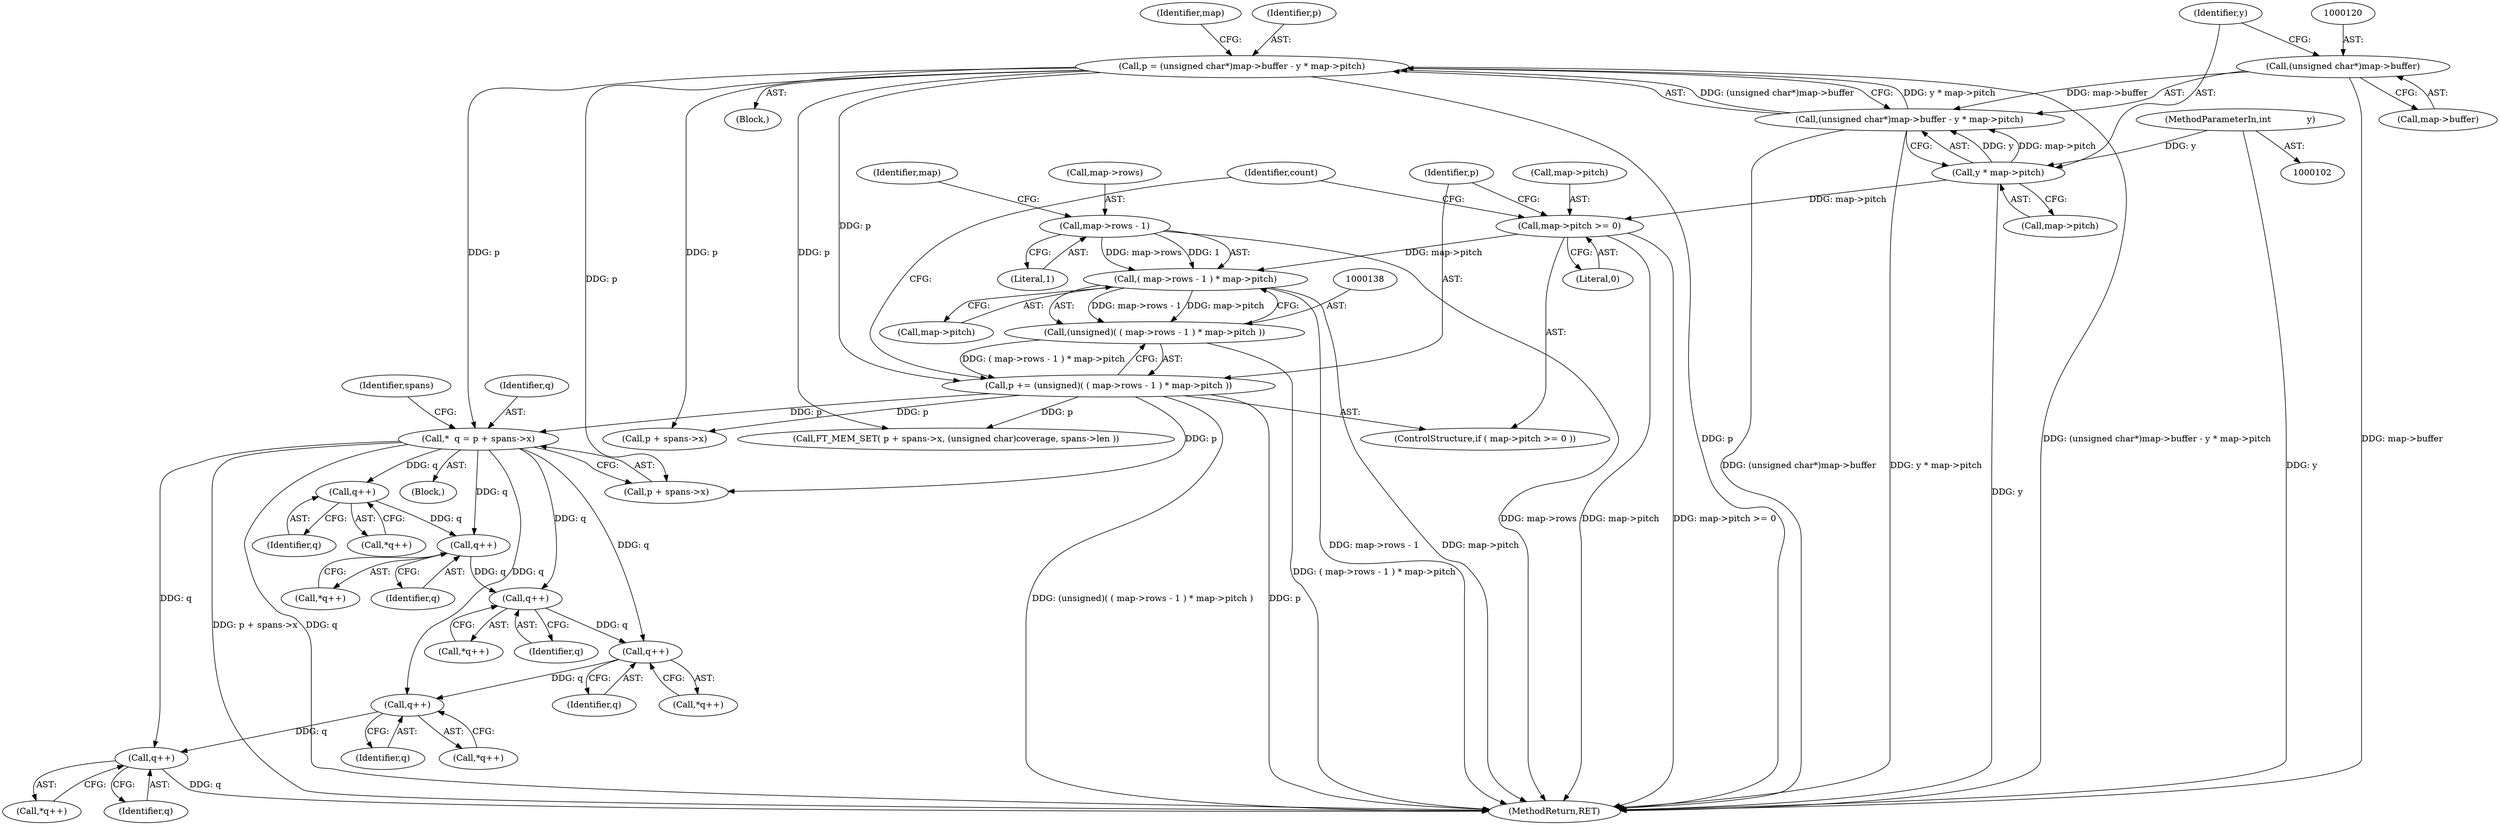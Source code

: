 digraph "0_savannah_6305b869d86ff415a33576df6d43729673c66eee@pointer" {
"1000219" [label="(Call,q++)"];
"1000188" [label="(Call,*  q = p + spans->x)"];
"1000116" [label="(Call,p = (unsigned char*)map->buffer - y * map->pitch)"];
"1000118" [label="(Call,(unsigned char*)map->buffer - y * map->pitch)"];
"1000119" [label="(Call,(unsigned char*)map->buffer)"];
"1000124" [label="(Call,y * map->pitch)"];
"1000103" [label="(MethodParameterIn,int             y)"];
"1000135" [label="(Call,p += (unsigned)( ( map->rows - 1 ) * map->pitch ))"];
"1000137" [label="(Call,(unsigned)( ( map->rows - 1 ) * map->pitch ))"];
"1000139" [label="(Call,( map->rows - 1 ) * map->pitch)"];
"1000140" [label="(Call,map->rows - 1)"];
"1000130" [label="(Call,map->pitch >= 0)"];
"1000211" [label="(Call,q++)"];
"1000203" [label="(Call,q++)"];
"1000227" [label="(Call,q++)"];
"1000235" [label="(Call,q++)"];
"1000243" [label="(Call,q++)"];
"1000116" [label="(Call,p = (unsigned char*)map->buffer - y * map->pitch)"];
"1000226" [label="(Call,*q++)"];
"1000189" [label="(Identifier,q)"];
"1000130" [label="(Call,map->pitch >= 0)"];
"1000117" [label="(Identifier,p)"];
"1000125" [label="(Identifier,y)"];
"1000220" [label="(Identifier,q)"];
"1000219" [label="(Call,q++)"];
"1000204" [label="(Identifier,q)"];
"1000145" [label="(Call,map->pitch)"];
"1000244" [label="(Identifier,q)"];
"1000243" [label="(Call,q++)"];
"1000235" [label="(Call,q++)"];
"1000242" [label="(Call,*q++)"];
"1000197" [label="(Identifier,spans)"];
"1000136" [label="(Identifier,p)"];
"1000144" [label="(Literal,1)"];
"1000212" [label="(Identifier,q)"];
"1000174" [label="(Call,p + spans->x)"];
"1000119" [label="(Call,(unsigned char*)map->buffer)"];
"1000256" [label="(MethodReturn,RET)"];
"1000124" [label="(Call,y * map->pitch)"];
"1000236" [label="(Identifier,q)"];
"1000118" [label="(Call,(unsigned char*)map->buffer - y * map->pitch)"];
"1000140" [label="(Call,map->rows - 1)"];
"1000141" [label="(Call,map->rows)"];
"1000135" [label="(Call,p += (unsigned)( ( map->rows - 1 ) * map->pitch ))"];
"1000173" [label="(Call,FT_MEM_SET( p + spans->x, (unsigned char)coverage, spans->len ))"];
"1000129" [label="(ControlStructure,if ( map->pitch >= 0 ))"];
"1000190" [label="(Call,p + spans->x)"];
"1000186" [label="(Block,)"];
"1000137" [label="(Call,(unsigned)( ( map->rows - 1 ) * map->pitch ))"];
"1000150" [label="(Identifier,count)"];
"1000131" [label="(Call,map->pitch)"];
"1000211" [label="(Call,q++)"];
"1000227" [label="(Call,q++)"];
"1000210" [label="(Call,*q++)"];
"1000228" [label="(Identifier,q)"];
"1000218" [label="(Call,*q++)"];
"1000107" [label="(Block,)"];
"1000203" [label="(Call,q++)"];
"1000134" [label="(Literal,0)"];
"1000234" [label="(Call,*q++)"];
"1000139" [label="(Call,( map->rows - 1 ) * map->pitch)"];
"1000202" [label="(Call,*q++)"];
"1000103" [label="(MethodParameterIn,int             y)"];
"1000126" [label="(Call,map->pitch)"];
"1000146" [label="(Identifier,map)"];
"1000132" [label="(Identifier,map)"];
"1000121" [label="(Call,map->buffer)"];
"1000188" [label="(Call,*  q = p + spans->x)"];
"1000219" -> "1000218"  [label="AST: "];
"1000219" -> "1000220"  [label="CFG: "];
"1000220" -> "1000219"  [label="AST: "];
"1000218" -> "1000219"  [label="CFG: "];
"1000188" -> "1000219"  [label="DDG: q"];
"1000211" -> "1000219"  [label="DDG: q"];
"1000219" -> "1000227"  [label="DDG: q"];
"1000188" -> "1000186"  [label="AST: "];
"1000188" -> "1000190"  [label="CFG: "];
"1000189" -> "1000188"  [label="AST: "];
"1000190" -> "1000188"  [label="AST: "];
"1000197" -> "1000188"  [label="CFG: "];
"1000188" -> "1000256"  [label="DDG: p + spans->x"];
"1000188" -> "1000256"  [label="DDG: q"];
"1000116" -> "1000188"  [label="DDG: p"];
"1000135" -> "1000188"  [label="DDG: p"];
"1000188" -> "1000203"  [label="DDG: q"];
"1000188" -> "1000211"  [label="DDG: q"];
"1000188" -> "1000227"  [label="DDG: q"];
"1000188" -> "1000235"  [label="DDG: q"];
"1000188" -> "1000243"  [label="DDG: q"];
"1000116" -> "1000107"  [label="AST: "];
"1000116" -> "1000118"  [label="CFG: "];
"1000117" -> "1000116"  [label="AST: "];
"1000118" -> "1000116"  [label="AST: "];
"1000132" -> "1000116"  [label="CFG: "];
"1000116" -> "1000256"  [label="DDG: (unsigned char*)map->buffer - y * map->pitch"];
"1000116" -> "1000256"  [label="DDG: p"];
"1000118" -> "1000116"  [label="DDG: (unsigned char*)map->buffer"];
"1000118" -> "1000116"  [label="DDG: y * map->pitch"];
"1000116" -> "1000135"  [label="DDG: p"];
"1000116" -> "1000173"  [label="DDG: p"];
"1000116" -> "1000174"  [label="DDG: p"];
"1000116" -> "1000190"  [label="DDG: p"];
"1000118" -> "1000124"  [label="CFG: "];
"1000119" -> "1000118"  [label="AST: "];
"1000124" -> "1000118"  [label="AST: "];
"1000118" -> "1000256"  [label="DDG: (unsigned char*)map->buffer"];
"1000118" -> "1000256"  [label="DDG: y * map->pitch"];
"1000119" -> "1000118"  [label="DDG: map->buffer"];
"1000124" -> "1000118"  [label="DDG: y"];
"1000124" -> "1000118"  [label="DDG: map->pitch"];
"1000119" -> "1000121"  [label="CFG: "];
"1000120" -> "1000119"  [label="AST: "];
"1000121" -> "1000119"  [label="AST: "];
"1000125" -> "1000119"  [label="CFG: "];
"1000119" -> "1000256"  [label="DDG: map->buffer"];
"1000124" -> "1000126"  [label="CFG: "];
"1000125" -> "1000124"  [label="AST: "];
"1000126" -> "1000124"  [label="AST: "];
"1000124" -> "1000256"  [label="DDG: y"];
"1000103" -> "1000124"  [label="DDG: y"];
"1000124" -> "1000130"  [label="DDG: map->pitch"];
"1000103" -> "1000102"  [label="AST: "];
"1000103" -> "1000256"  [label="DDG: y"];
"1000135" -> "1000129"  [label="AST: "];
"1000135" -> "1000137"  [label="CFG: "];
"1000136" -> "1000135"  [label="AST: "];
"1000137" -> "1000135"  [label="AST: "];
"1000150" -> "1000135"  [label="CFG: "];
"1000135" -> "1000256"  [label="DDG: p"];
"1000135" -> "1000256"  [label="DDG: (unsigned)( ( map->rows - 1 ) * map->pitch )"];
"1000137" -> "1000135"  [label="DDG: ( map->rows - 1 ) * map->pitch"];
"1000135" -> "1000173"  [label="DDG: p"];
"1000135" -> "1000174"  [label="DDG: p"];
"1000135" -> "1000190"  [label="DDG: p"];
"1000137" -> "1000139"  [label="CFG: "];
"1000138" -> "1000137"  [label="AST: "];
"1000139" -> "1000137"  [label="AST: "];
"1000137" -> "1000256"  [label="DDG: ( map->rows - 1 ) * map->pitch"];
"1000139" -> "1000137"  [label="DDG: map->rows - 1"];
"1000139" -> "1000137"  [label="DDG: map->pitch"];
"1000139" -> "1000145"  [label="CFG: "];
"1000140" -> "1000139"  [label="AST: "];
"1000145" -> "1000139"  [label="AST: "];
"1000139" -> "1000256"  [label="DDG: map->rows - 1"];
"1000139" -> "1000256"  [label="DDG: map->pitch"];
"1000140" -> "1000139"  [label="DDG: map->rows"];
"1000140" -> "1000139"  [label="DDG: 1"];
"1000130" -> "1000139"  [label="DDG: map->pitch"];
"1000140" -> "1000144"  [label="CFG: "];
"1000141" -> "1000140"  [label="AST: "];
"1000144" -> "1000140"  [label="AST: "];
"1000146" -> "1000140"  [label="CFG: "];
"1000140" -> "1000256"  [label="DDG: map->rows"];
"1000130" -> "1000129"  [label="AST: "];
"1000130" -> "1000134"  [label="CFG: "];
"1000131" -> "1000130"  [label="AST: "];
"1000134" -> "1000130"  [label="AST: "];
"1000136" -> "1000130"  [label="CFG: "];
"1000150" -> "1000130"  [label="CFG: "];
"1000130" -> "1000256"  [label="DDG: map->pitch >= 0"];
"1000130" -> "1000256"  [label="DDG: map->pitch"];
"1000211" -> "1000210"  [label="AST: "];
"1000211" -> "1000212"  [label="CFG: "];
"1000212" -> "1000211"  [label="AST: "];
"1000210" -> "1000211"  [label="CFG: "];
"1000203" -> "1000211"  [label="DDG: q"];
"1000203" -> "1000202"  [label="AST: "];
"1000203" -> "1000204"  [label="CFG: "];
"1000204" -> "1000203"  [label="AST: "];
"1000202" -> "1000203"  [label="CFG: "];
"1000227" -> "1000226"  [label="AST: "];
"1000227" -> "1000228"  [label="CFG: "];
"1000228" -> "1000227"  [label="AST: "];
"1000226" -> "1000227"  [label="CFG: "];
"1000227" -> "1000235"  [label="DDG: q"];
"1000235" -> "1000234"  [label="AST: "];
"1000235" -> "1000236"  [label="CFG: "];
"1000236" -> "1000235"  [label="AST: "];
"1000234" -> "1000235"  [label="CFG: "];
"1000235" -> "1000243"  [label="DDG: q"];
"1000243" -> "1000242"  [label="AST: "];
"1000243" -> "1000244"  [label="CFG: "];
"1000244" -> "1000243"  [label="AST: "];
"1000242" -> "1000243"  [label="CFG: "];
"1000243" -> "1000256"  [label="DDG: q"];
}

